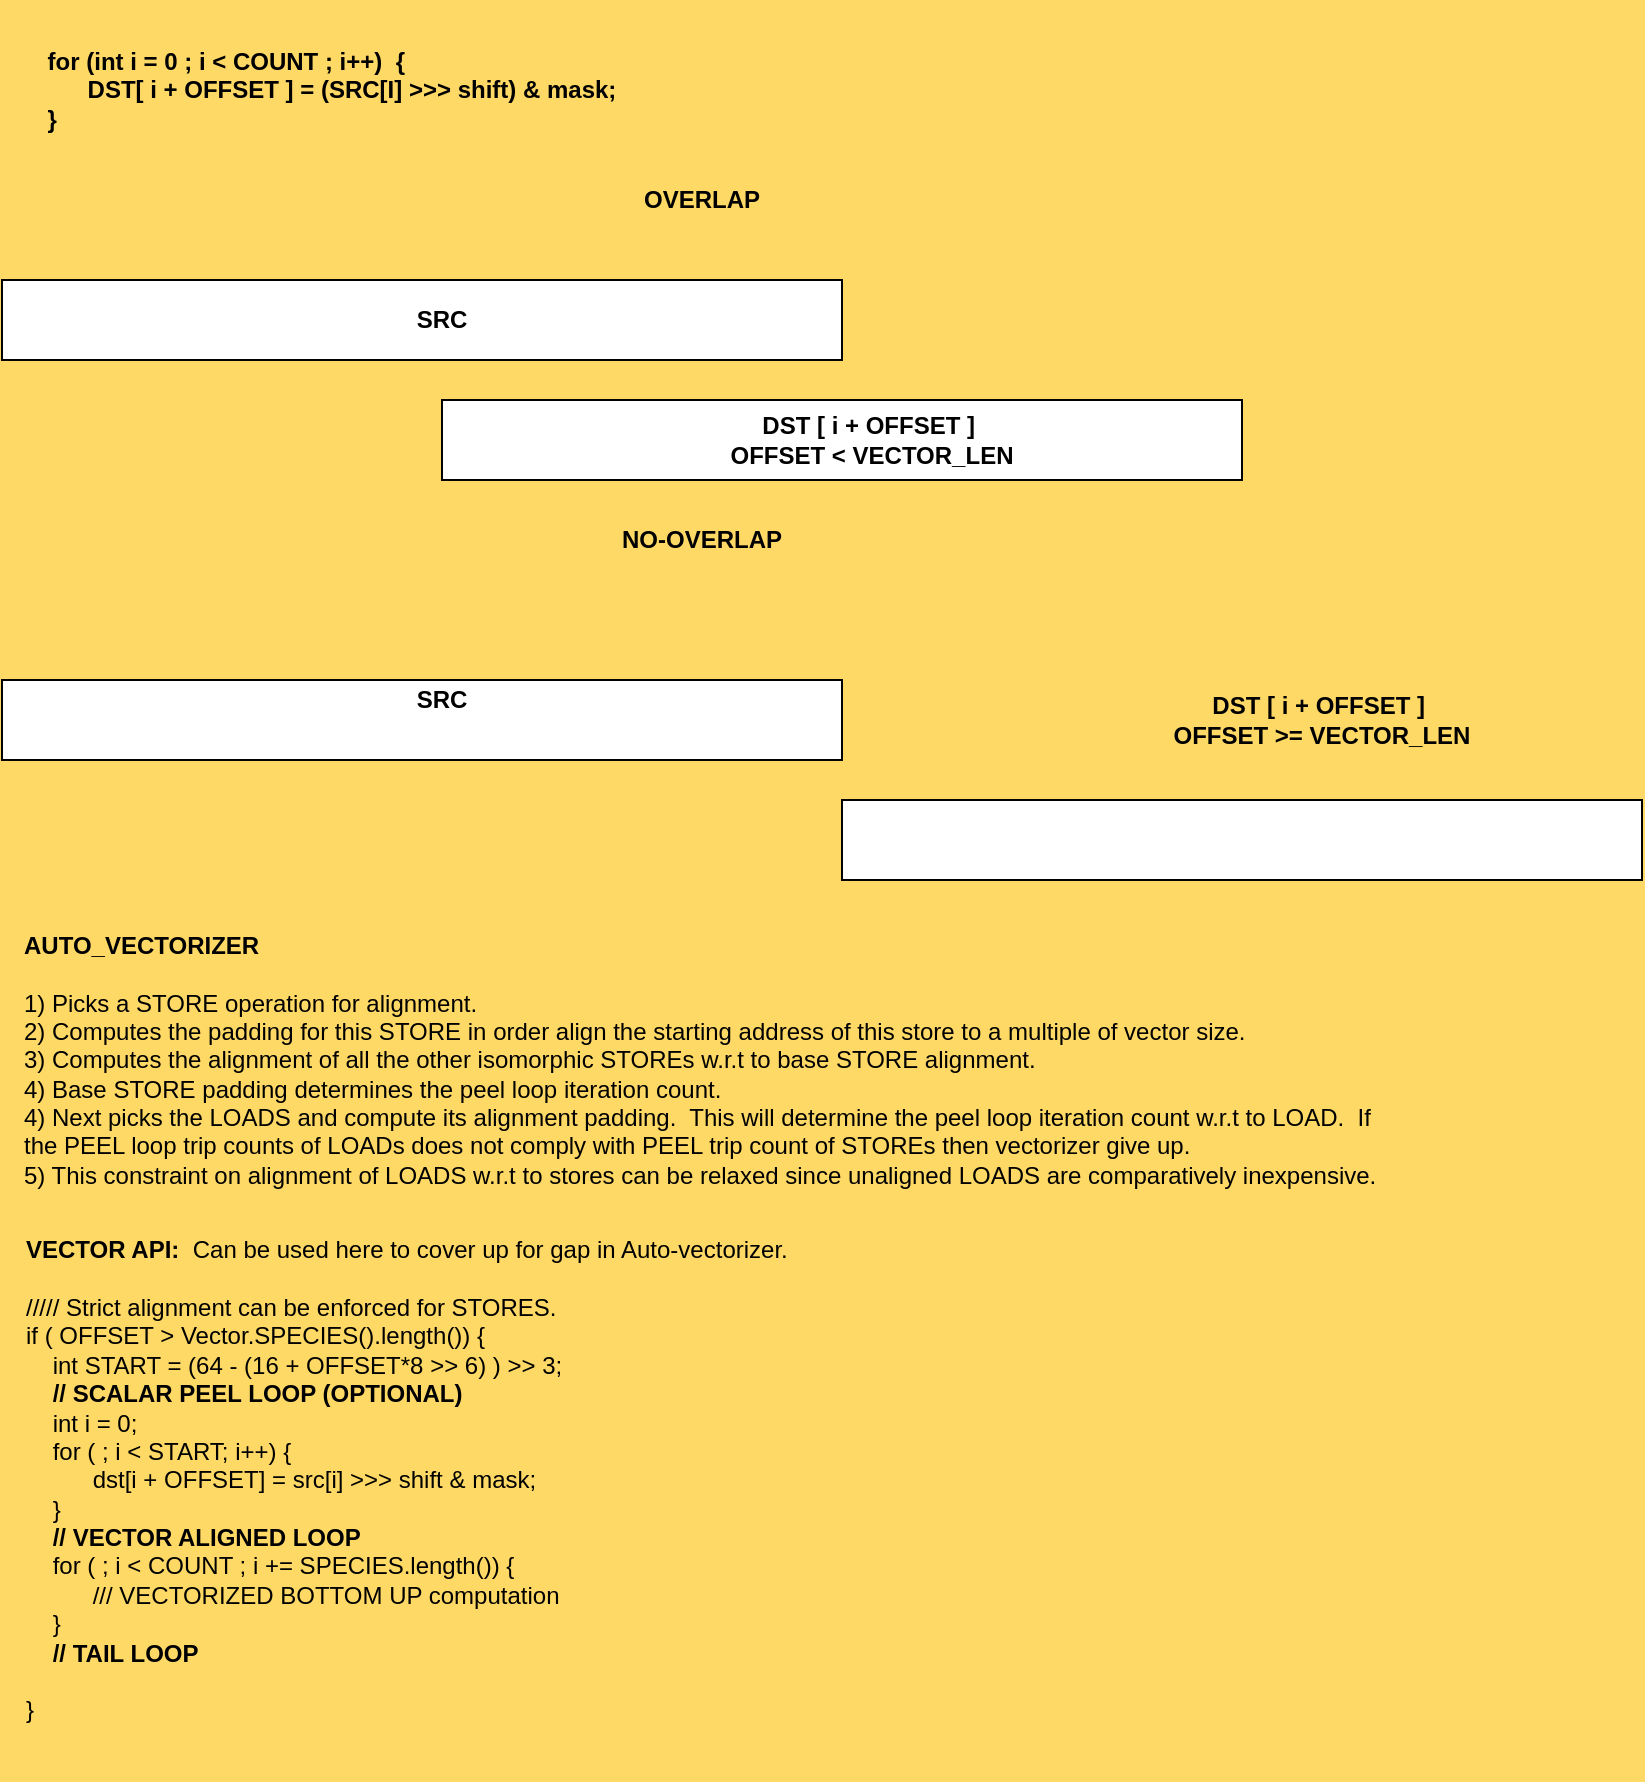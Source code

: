 <mxfile version="14.6.13" type="device"><diagram id="lxrhPM-HyEzTmXajl-6w" name="Page-1"><mxGraphModel dx="1008" dy="482" grid="1" gridSize="10" guides="1" tooltips="1" connect="1" arrows="1" fold="1" page="1" pageScale="1" pageWidth="850" pageHeight="1100" background="#FFD966" math="0" shadow="0"><root><mxCell id="0"/><mxCell id="1" parent="0"/><mxCell id="XWwDJUw3X0t0atKVxObO-1" value="" style="rounded=0;whiteSpace=wrap;html=1;" parent="1" vertex="1"><mxGeometry x="40" y="210" width="420" height="40" as="geometry"/></mxCell><mxCell id="XWwDJUw3X0t0atKVxObO-2" value="" style="rounded=0;whiteSpace=wrap;html=1;" parent="1" vertex="1"><mxGeometry x="260" y="270" width="400" height="40" as="geometry"/></mxCell><mxCell id="XWwDJUw3X0t0atKVxObO-4" value="" style="rounded=0;whiteSpace=wrap;html=1;" parent="1" vertex="1"><mxGeometry x="40" y="410" width="420" height="40" as="geometry"/></mxCell><mxCell id="XWwDJUw3X0t0atKVxObO-5" value="" style="rounded=0;whiteSpace=wrap;html=1;" parent="1" vertex="1"><mxGeometry x="460" y="470" width="400" height="40" as="geometry"/></mxCell><mxCell id="XWwDJUw3X0t0atKVxObO-6" value="OVERLAP" style="text;html=1;strokeColor=none;fillColor=none;align=center;verticalAlign=middle;whiteSpace=wrap;rounded=0;fontStyle=1" parent="1" vertex="1"><mxGeometry x="330" y="160" width="120" height="20" as="geometry"/></mxCell><mxCell id="XWwDJUw3X0t0atKVxObO-7" value="SRC" style="text;html=1;strokeColor=none;fillColor=none;align=center;verticalAlign=middle;whiteSpace=wrap;rounded=0;fontStyle=1" parent="1" vertex="1"><mxGeometry x="200" y="220" width="120" height="20" as="geometry"/></mxCell><mxCell id="XWwDJUw3X0t0atKVxObO-10" value="SRC" style="text;html=1;strokeColor=none;fillColor=none;align=center;verticalAlign=middle;whiteSpace=wrap;rounded=0;fontStyle=1" parent="1" vertex="1"><mxGeometry x="200" y="410" width="120" height="20" as="geometry"/></mxCell><mxCell id="XWwDJUw3X0t0atKVxObO-12" value="DST [ i + OFFSET ]&amp;nbsp; OFFSET &amp;lt; VECTOR_LEN" style="text;html=1;strokeColor=none;fillColor=none;align=center;verticalAlign=middle;whiteSpace=wrap;rounded=0;fontStyle=1" parent="1" vertex="1"><mxGeometry x="400" y="280" width="150" height="20" as="geometry"/></mxCell><mxCell id="XWwDJUw3X0t0atKVxObO-13" value="NO-OVERLAP" style="text;html=1;strokeColor=none;fillColor=none;align=center;verticalAlign=middle;whiteSpace=wrap;rounded=0;fontStyle=1" parent="1" vertex="1"><mxGeometry x="330" y="330" width="120" height="20" as="geometry"/></mxCell><mxCell id="XWwDJUw3X0t0atKVxObO-14" value="DST [ i + OFFSET ]&amp;nbsp; OFFSET &amp;gt;= VECTOR_LEN" style="text;html=1;strokeColor=none;fillColor=none;align=center;verticalAlign=middle;whiteSpace=wrap;rounded=0;fontStyle=1" parent="1" vertex="1"><mxGeometry x="620" y="420" width="160" height="20" as="geometry"/></mxCell><mxCell id="XWwDJUw3X0t0atKVxObO-21" value="&lt;div style=&quot;text-align: left&quot;&gt;&lt;span&gt;&lt;b&gt;AUTO_VECTORIZER&lt;/b&gt;&lt;/span&gt;&lt;/div&gt;&lt;div style=&quot;text-align: left&quot;&gt;&lt;span&gt;&lt;br&gt;&lt;/span&gt;&lt;/div&gt;&lt;div style=&quot;text-align: left&quot;&gt;&lt;span&gt;1) Picks a STORE operation for alignment.&lt;/span&gt;&lt;/div&gt;&lt;div style=&quot;text-align: left&quot;&gt;&lt;span&gt;2) Computes the padding for this STORE in order align the starting address of this store to a multiple of vector size.&lt;/span&gt;&lt;/div&gt;&lt;div style=&quot;text-align: left&quot;&gt;&lt;span&gt;3) Computes the alignment of all the other isomorphic STOREs w.r.t to base STORE alignment.&lt;/span&gt;&lt;/div&gt;&lt;div style=&quot;text-align: left&quot;&gt;&lt;span&gt;4) Base STORE padding determines the peel loop iteration count.&lt;/span&gt;&lt;/div&gt;&lt;div style=&quot;text-align: left&quot;&gt;&lt;span&gt;4) Next picks the LOADS and compute its alignment padding.&amp;nbsp; This will determine the peel loop iteration count w.r.t to LOAD.&amp;nbsp; If the PEEL loop trip counts of LOADs does not comply with PEEL trip count of STOREs then vectorizer give up.&lt;/span&gt;&lt;/div&gt;&lt;div style=&quot;text-align: left&quot;&gt;&lt;span&gt;5) This constraint on alignment of LOADS w.r.t to stores can be relaxed since unaligned LOADS are comparatively inexpensive.&lt;/span&gt;&lt;br&gt;&lt;/div&gt;" style="text;html=1;strokeColor=none;fillColor=none;align=center;verticalAlign=middle;whiteSpace=wrap;rounded=0;" parent="1" vertex="1"><mxGeometry x="50" y="520" width="680" height="160" as="geometry"/></mxCell><mxCell id="XWwDJUw3X0t0atKVxObO-22" value="&lt;div style=&quot;text-align: left&quot;&gt;&lt;span&gt;for (int i = 0 ; i &amp;lt; COUNT ; i++)&amp;nbsp; {&lt;/span&gt;&lt;/div&gt;&lt;div style=&quot;text-align: left&quot;&gt;&lt;span&gt;&amp;nbsp; &amp;nbsp; &amp;nbsp; DST[ i + OFFSET ] = (SRC[I] &amp;gt;&amp;gt;&amp;gt; shift) &amp;amp; mask;&lt;/span&gt;&lt;/div&gt;&lt;div style=&quot;text-align: left&quot;&gt;&lt;span&gt;}&lt;/span&gt;&lt;/div&gt;" style="text;html=1;strokeColor=none;fillColor=none;align=center;verticalAlign=middle;whiteSpace=wrap;rounded=0;fontStyle=1" parent="1" vertex="1"><mxGeometry x="50" y="70" width="310" height="90" as="geometry"/></mxCell><mxCell id="XWwDJUw3X0t0atKVxObO-25" value="&lt;b&gt;VECTOR API:&lt;/b&gt;&amp;nbsp; Can be used here to cover up for gap in Auto-vectorizer.&amp;nbsp;&lt;br&gt;&lt;br&gt;///// Strict alignment can be enforced for STORES.&lt;br&gt;if ( OFFSET &amp;gt; Vector.SPECIES().length()) {&lt;br&gt;&amp;nbsp; &amp;nbsp; int START = (64 - (16 + OFFSET*8 &amp;gt;&amp;gt; 6) ) &amp;gt;&amp;gt; 3;&lt;br&gt;&lt;b&gt;&amp;nbsp; &amp;nbsp; // SCALAR PEEL LOOP (OPTIONAL)&lt;br&gt;&lt;/b&gt;&amp;nbsp; &amp;nbsp; int i = 0;&lt;br&gt;&amp;nbsp; &amp;nbsp; for ( ; i &amp;lt; START; i++) {&lt;br&gt;&amp;nbsp; &amp;nbsp; &amp;nbsp; &amp;nbsp; &amp;nbsp; dst[i + OFFSET] = src[i] &amp;gt;&amp;gt;&amp;gt; shift &amp;amp; mask;&lt;br&gt;&amp;nbsp; &amp;nbsp; }&lt;br&gt;&lt;b&gt;&amp;nbsp; &amp;nbsp; // VECTOR ALIGNED LOOP&lt;br&gt;&lt;/b&gt;&amp;nbsp; &amp;nbsp; for ( ; i &amp;lt; COUNT ; i += SPECIES.length()) {&lt;br&gt;&amp;nbsp; &amp;nbsp; &amp;nbsp; &amp;nbsp; &amp;nbsp; /// VECTORIZED BOTTOM UP computation&lt;br&gt;&amp;nbsp; &amp;nbsp; }&amp;nbsp;&lt;br&gt;&amp;nbsp; &amp;nbsp; &lt;b&gt;// TAIL LOOP&lt;/b&gt;&lt;br&gt;&amp;nbsp; &amp;nbsp;&amp;nbsp;&amp;nbsp;&lt;br&gt;}" style="text;html=1;strokeColor=none;fillColor=none;align=left;verticalAlign=middle;whiteSpace=wrap;rounded=0;" parent="1" vertex="1"><mxGeometry x="50" y="660" width="460" height="300" as="geometry"/></mxCell></root></mxGraphModel></diagram></mxfile>
